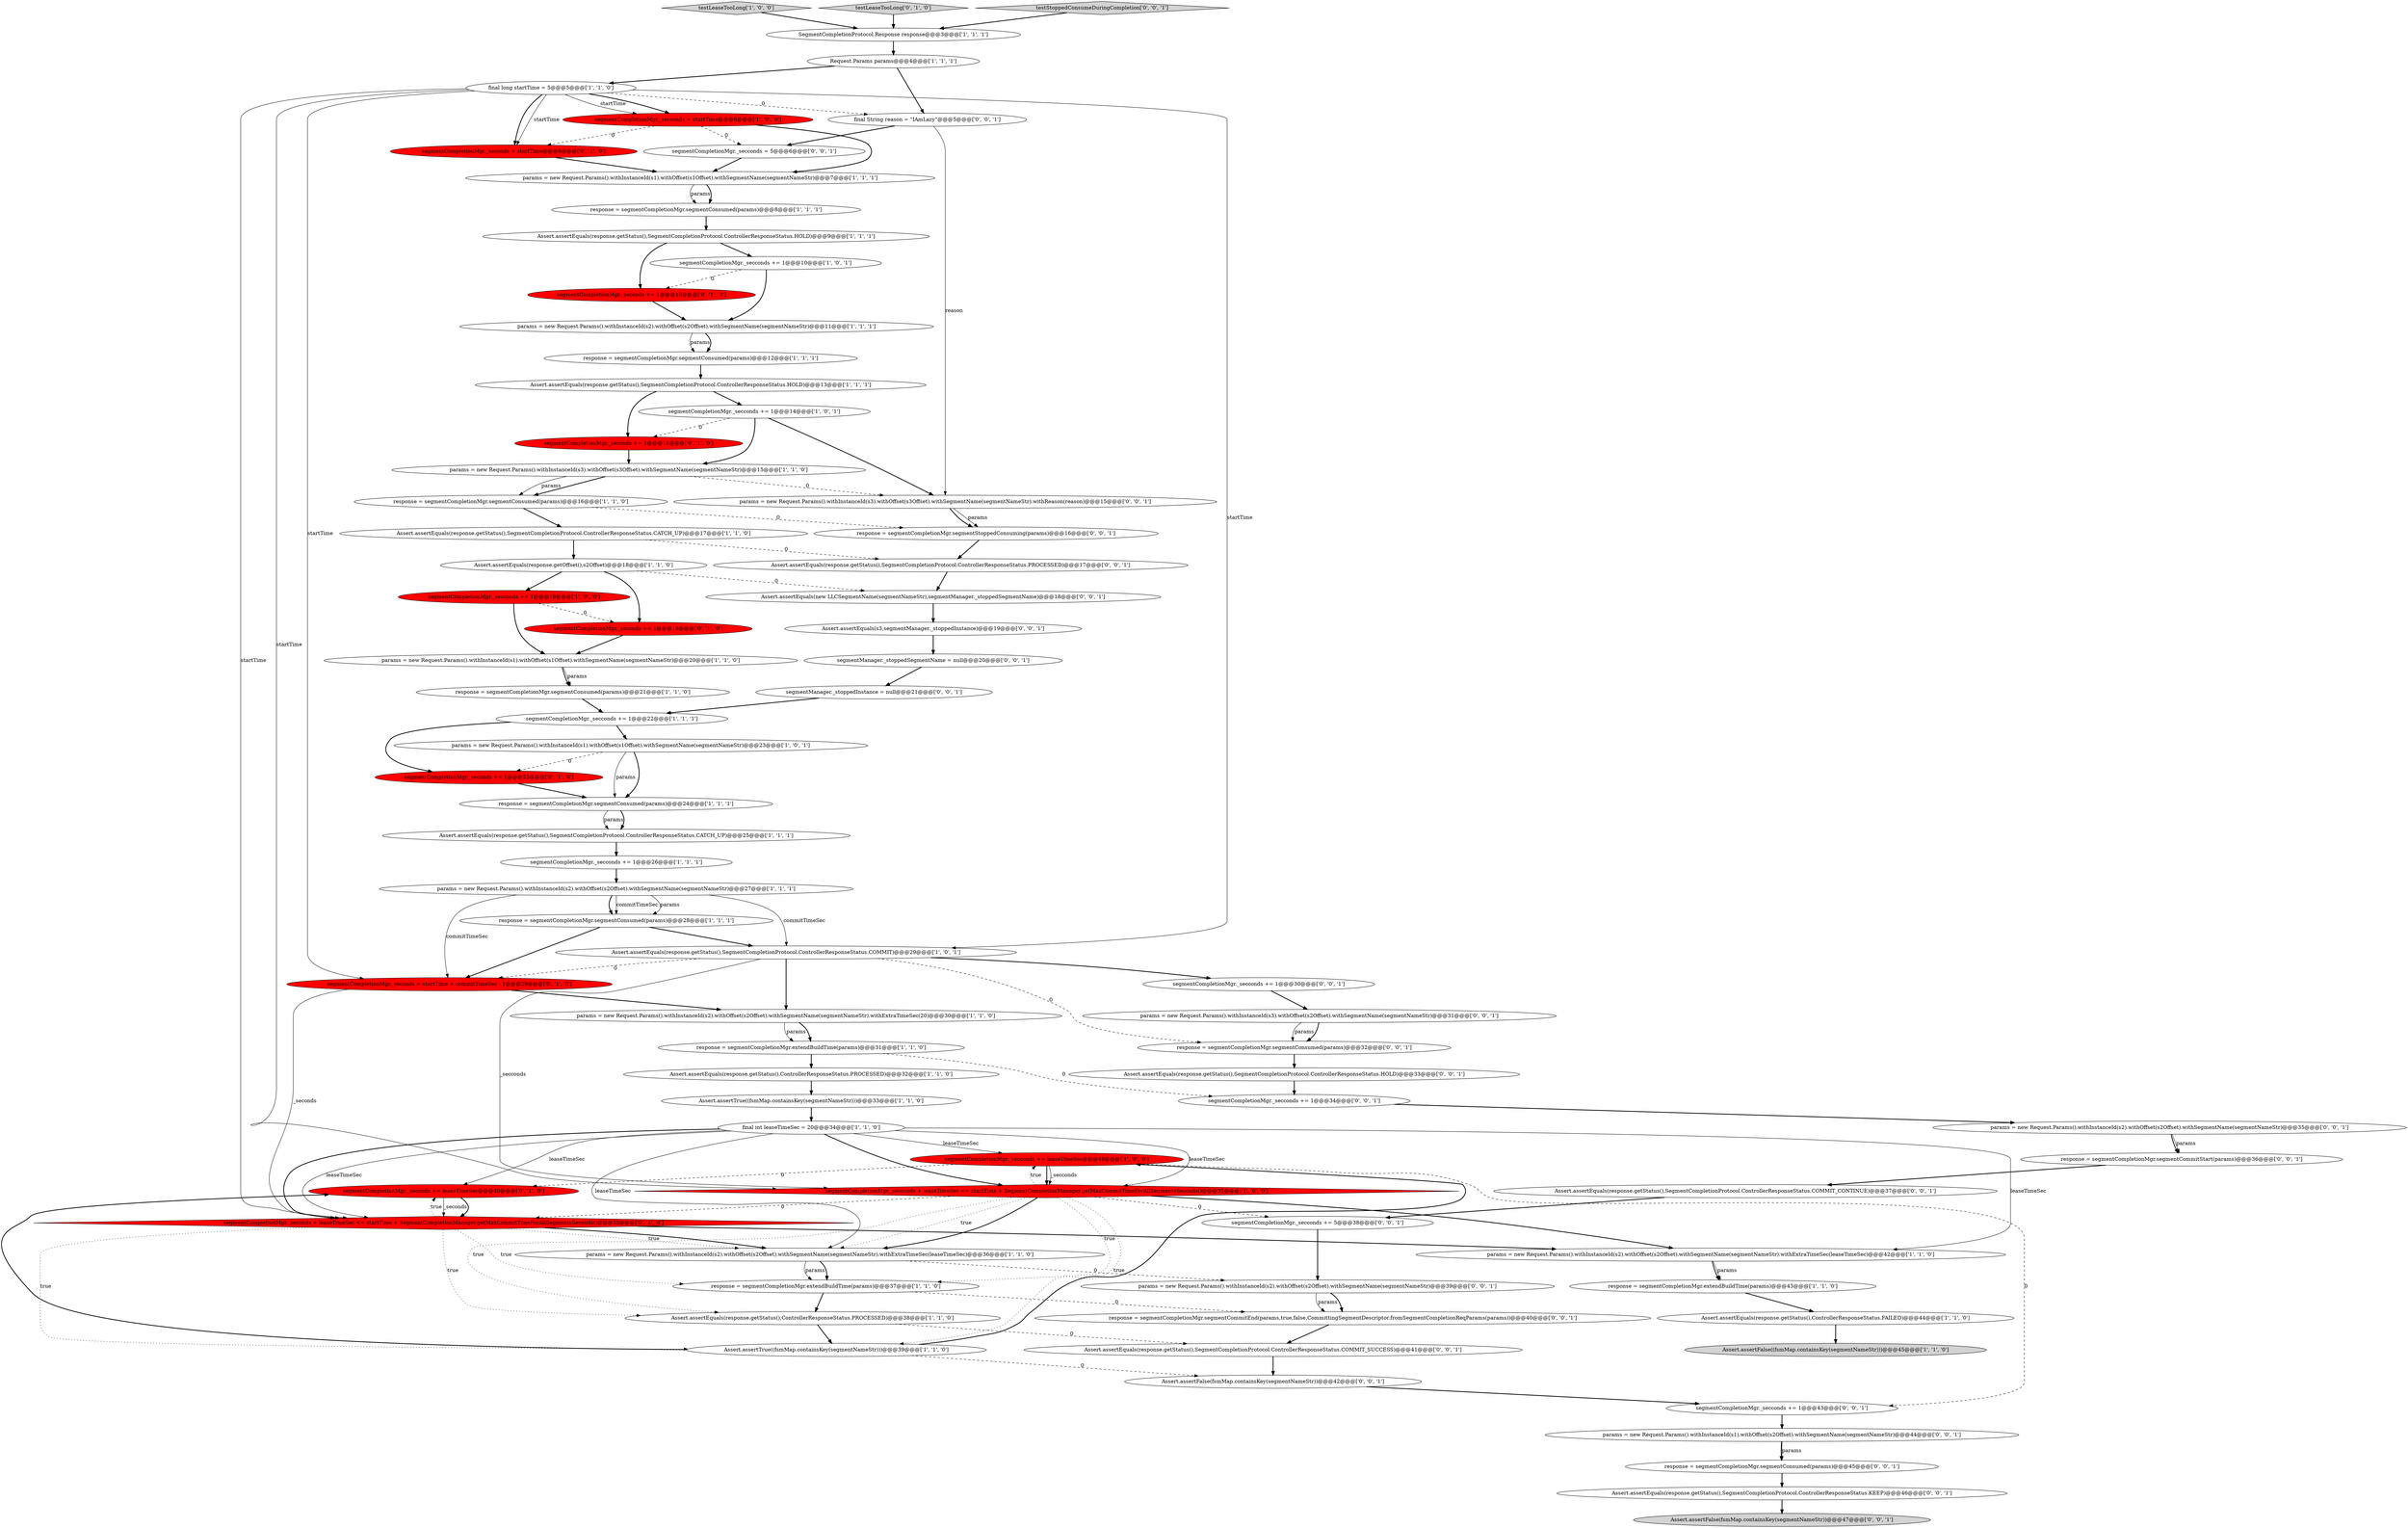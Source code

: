 digraph {
61 [style = filled, label = "response = segmentCompletionMgr.segmentConsumed(params)@@@45@@@['0', '0', '1']", fillcolor = white, shape = ellipse image = "AAA0AAABBB3BBB"];
72 [style = filled, label = "params = new Request.Params().withInstanceId(s3).withOffset(s3Offset).withSegmentName(segmentNameStr).withReason(reason)@@@15@@@['0', '0', '1']", fillcolor = white, shape = ellipse image = "AAA0AAABBB3BBB"];
43 [style = filled, label = "segmentCompletionMgr._seconds = startTime@@@6@@@['0', '1', '0']", fillcolor = red, shape = ellipse image = "AAA1AAABBB2BBB"];
48 [style = filled, label = "segmentCompletionMgr._seconds += 1@@@10@@@['0', '1', '0']", fillcolor = red, shape = ellipse image = "AAA1AAABBB2BBB"];
0 [style = filled, label = "response = segmentCompletionMgr.segmentConsumed(params)@@@21@@@['1', '1', '0']", fillcolor = white, shape = ellipse image = "AAA0AAABBB1BBB"];
19 [style = filled, label = "response = segmentCompletionMgr.segmentConsumed(params)@@@28@@@['1', '1', '1']", fillcolor = white, shape = ellipse image = "AAA0AAABBB1BBB"];
44 [style = filled, label = "segmentCompletionMgr._seconds + leaseTimeSec <= startTime + SegmentCompletionManager.getMaxCommitTimeForAllSegmentsSeconds()@@@35@@@['0', '1', '0']", fillcolor = red, shape = diamond image = "AAA1AAABBB2BBB"];
29 [style = filled, label = "Assert.assertEquals(response.getStatus(),ControllerResponseStatus.PROCESSED)@@@38@@@['1', '1', '0']", fillcolor = white, shape = ellipse image = "AAA0AAABBB1BBB"];
1 [style = filled, label = "segmentCompletionMgr._secconds += 1@@@26@@@['1', '1', '1']", fillcolor = white, shape = ellipse image = "AAA0AAABBB1BBB"];
28 [style = filled, label = "testLeaseTooLong['1', '0', '0']", fillcolor = lightgray, shape = diamond image = "AAA0AAABBB1BBB"];
33 [style = filled, label = "Assert.assertEquals(response.getStatus(),SegmentCompletionProtocol.ControllerResponseStatus.COMMIT)@@@29@@@['1', '0', '1']", fillcolor = white, shape = ellipse image = "AAA0AAABBB1BBB"];
63 [style = filled, label = "segmentCompletionMgr._secconds += 1@@@43@@@['0', '0', '1']", fillcolor = white, shape = ellipse image = "AAA0AAABBB3BBB"];
67 [style = filled, label = "Assert.assertFalse(fsmMap.containsKey(segmentNameStr))@@@47@@@['0', '0', '1']", fillcolor = lightgray, shape = ellipse image = "AAA0AAABBB3BBB"];
78 [style = filled, label = "segmentManager._stoppedSegmentName = null@@@20@@@['0', '0', '1']", fillcolor = white, shape = ellipse image = "AAA0AAABBB3BBB"];
10 [style = filled, label = "final long startTime = 5@@@5@@@['1', '1', '0']", fillcolor = white, shape = ellipse image = "AAA0AAABBB1BBB"];
50 [style = filled, label = "testLeaseTooLong['0', '1', '0']", fillcolor = lightgray, shape = diamond image = "AAA0AAABBB2BBB"];
40 [style = filled, label = "response = segmentCompletionMgr.segmentConsumed(params)@@@8@@@['1', '1', '1']", fillcolor = white, shape = ellipse image = "AAA0AAABBB1BBB"];
8 [style = filled, label = "response = segmentCompletionMgr.segmentConsumed(params)@@@12@@@['1', '1', '1']", fillcolor = white, shape = ellipse image = "AAA0AAABBB1BBB"];
9 [style = filled, label = "params = new Request.Params().withInstanceId(s1).withOffset(s1Offset).withSegmentName(segmentNameStr)@@@23@@@['1', '0', '1']", fillcolor = white, shape = ellipse image = "AAA0AAABBB1BBB"];
51 [style = filled, label = "segmentCompletionMgr._seconds += 1@@@14@@@['0', '1', '0']", fillcolor = red, shape = ellipse image = "AAA1AAABBB2BBB"];
52 [style = filled, label = "segmentCompletionMgr._secconds = 5@@@6@@@['0', '0', '1']", fillcolor = white, shape = ellipse image = "AAA0AAABBB3BBB"];
53 [style = filled, label = "Assert.assertEquals(response.getStatus(),SegmentCompletionProtocol.ControllerResponseStatus.HOLD)@@@33@@@['0', '0', '1']", fillcolor = white, shape = ellipse image = "AAA0AAABBB3BBB"];
30 [style = filled, label = "Assert.assertEquals(response.getStatus(),SegmentCompletionProtocol.ControllerResponseStatus.HOLD)@@@9@@@['1', '1', '1']", fillcolor = white, shape = ellipse image = "AAA0AAABBB1BBB"];
17 [style = filled, label = "Assert.assertEquals(response.getStatus(),SegmentCompletionProtocol.ControllerResponseStatus.CATCH_UP)@@@17@@@['1', '1', '0']", fillcolor = white, shape = ellipse image = "AAA0AAABBB1BBB"];
62 [style = filled, label = "segmentManager._stoppedInstance = null@@@21@@@['0', '0', '1']", fillcolor = white, shape = ellipse image = "AAA0AAABBB3BBB"];
3 [style = filled, label = "segmentCompletionMgr._secconds = startTime@@@6@@@['1', '0', '0']", fillcolor = red, shape = ellipse image = "AAA1AAABBB1BBB"];
12 [style = filled, label = "SegmentCompletionProtocol.Response response@@@3@@@['1', '1', '1']", fillcolor = white, shape = ellipse image = "AAA0AAABBB1BBB"];
71 [style = filled, label = "params = new Request.Params().withInstanceId(s1).withOffset(s2Offset).withSegmentName(segmentNameStr)@@@44@@@['0', '0', '1']", fillcolor = white, shape = ellipse image = "AAA0AAABBB3BBB"];
56 [style = filled, label = "response = segmentCompletionMgr.segmentStoppedConsuming(params)@@@16@@@['0', '0', '1']", fillcolor = white, shape = ellipse image = "AAA0AAABBB3BBB"];
6 [style = filled, label = "params = new Request.Params().withInstanceId(s2).withOffset(s2Offset).withSegmentName(segmentNameStr).withExtraTimeSec(leaseTimeSec)@@@42@@@['1', '1', '0']", fillcolor = white, shape = ellipse image = "AAA0AAABBB1BBB"];
59 [style = filled, label = "params = new Request.Params().withInstanceId(s2).withOffset(s2Offset).withSegmentName(segmentNameStr)@@@35@@@['0', '0', '1']", fillcolor = white, shape = ellipse image = "AAA0AAABBB3BBB"];
23 [style = filled, label = "final int leaseTimeSec = 20@@@34@@@['1', '1', '0']", fillcolor = white, shape = ellipse image = "AAA0AAABBB1BBB"];
77 [style = filled, label = "params = new Request.Params().withInstanceId(s2).withOffset(s2Offset).withSegmentName(segmentNameStr)@@@39@@@['0', '0', '1']", fillcolor = white, shape = ellipse image = "AAA0AAABBB3BBB"];
24 [style = filled, label = "params = new Request.Params().withInstanceId(s2).withOffset(s2Offset).withSegmentName(segmentNameStr)@@@11@@@['1', '1', '1']", fillcolor = white, shape = ellipse image = "AAA0AAABBB1BBB"];
31 [style = filled, label = "Request.Params params@@@4@@@['1', '1', '1']", fillcolor = white, shape = ellipse image = "AAA0AAABBB1BBB"];
74 [style = filled, label = "Assert.assertEquals(response.getStatus(),SegmentCompletionProtocol.ControllerResponseStatus.KEEP)@@@46@@@['0', '0', '1']", fillcolor = white, shape = ellipse image = "AAA0AAABBB3BBB"];
36 [style = filled, label = "segmentCompletionMgr._secconds += 1@@@19@@@['1', '0', '0']", fillcolor = red, shape = ellipse image = "AAA1AAABBB1BBB"];
70 [style = filled, label = "testStoppedConsumeDuringCompletion['0', '0', '1']", fillcolor = lightgray, shape = diamond image = "AAA0AAABBB3BBB"];
55 [style = filled, label = "Assert.assertEquals(response.getStatus(),SegmentCompletionProtocol.ControllerResponseStatus.COMMIT_CONTINUE)@@@37@@@['0', '0', '1']", fillcolor = white, shape = ellipse image = "AAA0AAABBB3BBB"];
79 [style = filled, label = "segmentCompletionMgr._secconds += 1@@@30@@@['0', '0', '1']", fillcolor = white, shape = ellipse image = "AAA0AAABBB3BBB"];
68 [style = filled, label = "params = new Request.Params().withInstanceId(s3).withOffset(s2Offset).withSegmentName(segmentNameStr)@@@31@@@['0', '0', '1']", fillcolor = white, shape = ellipse image = "AAA0AAABBB3BBB"];
26 [style = filled, label = "Assert.assertEquals(response.getStatus(),SegmentCompletionProtocol.ControllerResponseStatus.CATCH_UP)@@@25@@@['1', '1', '1']", fillcolor = white, shape = ellipse image = "AAA0AAABBB1BBB"];
4 [style = filled, label = "response = segmentCompletionMgr.extendBuildTime(params)@@@31@@@['1', '1', '0']", fillcolor = white, shape = ellipse image = "AAA0AAABBB1BBB"];
64 [style = filled, label = "Assert.assertEquals(new LLCSegmentName(segmentNameStr),segmentManager._stoppedSegmentName)@@@18@@@['0', '0', '1']", fillcolor = white, shape = ellipse image = "AAA0AAABBB3BBB"];
60 [style = filled, label = "Assert.assertEquals(response.getStatus(),SegmentCompletionProtocol.ControllerResponseStatus.COMMIT_SUCCESS)@@@41@@@['0', '0', '1']", fillcolor = white, shape = ellipse image = "AAA0AAABBB3BBB"];
65 [style = filled, label = "response = segmentCompletionMgr.segmentCommitStart(params)@@@36@@@['0', '0', '1']", fillcolor = white, shape = ellipse image = "AAA0AAABBB3BBB"];
18 [style = filled, label = "segmentCompletionMgr._secconds += 1@@@10@@@['1', '0', '1']", fillcolor = white, shape = ellipse image = "AAA0AAABBB1BBB"];
2 [style = filled, label = "params = new Request.Params().withInstanceId(s2).withOffset(s2Offset).withSegmentName(segmentNameStr).withExtraTimeSec(20)@@@30@@@['1', '1', '0']", fillcolor = white, shape = ellipse image = "AAA0AAABBB1BBB"];
49 [style = filled, label = "segmentCompletionMgr._seconds += 1@@@19@@@['0', '1', '0']", fillcolor = red, shape = ellipse image = "AAA1AAABBB2BBB"];
41 [style = filled, label = "Assert.assertEquals(response.getOffset(),s2Offset)@@@18@@@['1', '1', '0']", fillcolor = white, shape = ellipse image = "AAA0AAABBB1BBB"];
57 [style = filled, label = "response = segmentCompletionMgr.segmentCommitEnd(params,true,false,CommittingSegmentDescriptor.fromSegmentCompletionReqParams(params))@@@40@@@['0', '0', '1']", fillcolor = white, shape = ellipse image = "AAA0AAABBB3BBB"];
20 [style = filled, label = "params = new Request.Params().withInstanceId(s2).withOffset(s2Offset).withSegmentName(segmentNameStr)@@@27@@@['1', '1', '1']", fillcolor = white, shape = ellipse image = "AAA0AAABBB1BBB"];
34 [style = filled, label = "response = segmentCompletionMgr.extendBuildTime(params)@@@43@@@['1', '1', '0']", fillcolor = white, shape = ellipse image = "AAA0AAABBB1BBB"];
5 [style = filled, label = "params = new Request.Params().withInstanceId(s2).withOffset(s2Offset).withSegmentName(segmentNameStr).withExtraTimeSec(leaseTimeSec)@@@36@@@['1', '1', '0']", fillcolor = white, shape = ellipse image = "AAA0AAABBB1BBB"];
54 [style = filled, label = "Assert.assertEquals(response.getStatus(),SegmentCompletionProtocol.ControllerResponseStatus.PROCESSED)@@@17@@@['0', '0', '1']", fillcolor = white, shape = ellipse image = "AAA0AAABBB3BBB"];
37 [style = filled, label = "Assert.assertEquals(response.getStatus(),ControllerResponseStatus.FAILED)@@@44@@@['1', '1', '0']", fillcolor = white, shape = ellipse image = "AAA0AAABBB1BBB"];
39 [style = filled, label = "segmentCompletionMgr._secconds += leaseTimeSec@@@40@@@['1', '0', '0']", fillcolor = red, shape = ellipse image = "AAA1AAABBB1BBB"];
14 [style = filled, label = "params = new Request.Params().withInstanceId(s3).withOffset(s3Offset).withSegmentName(segmentNameStr)@@@15@@@['1', '1', '0']", fillcolor = white, shape = ellipse image = "AAA0AAABBB1BBB"];
35 [style = filled, label = "segmentCompletionMgr._secconds += 1@@@22@@@['1', '1', '1']", fillcolor = white, shape = ellipse image = "AAA0AAABBB1BBB"];
38 [style = filled, label = "segmentCompletionMgr._secconds += 1@@@14@@@['1', '0', '1']", fillcolor = white, shape = ellipse image = "AAA0AAABBB1BBB"];
7 [style = filled, label = "Assert.assertEquals(response.getStatus(),ControllerResponseStatus.PROCESSED)@@@32@@@['1', '1', '0']", fillcolor = white, shape = ellipse image = "AAA0AAABBB1BBB"];
73 [style = filled, label = "Assert.assertFalse(fsmMap.containsKey(segmentNameStr))@@@42@@@['0', '0', '1']", fillcolor = white, shape = ellipse image = "AAA0AAABBB3BBB"];
22 [style = filled, label = "Assert.assertTrue((fsmMap.containsKey(segmentNameStr)))@@@39@@@['1', '1', '0']", fillcolor = white, shape = ellipse image = "AAA0AAABBB1BBB"];
21 [style = filled, label = "params = new Request.Params().withInstanceId(s1).withOffset(s1Offset).withSegmentName(segmentNameStr)@@@20@@@['1', '1', '0']", fillcolor = white, shape = ellipse image = "AAA0AAABBB1BBB"];
27 [style = filled, label = "response = segmentCompletionMgr.extendBuildTime(params)@@@37@@@['1', '1', '0']", fillcolor = white, shape = ellipse image = "AAA0AAABBB1BBB"];
75 [style = filled, label = "segmentCompletionMgr._secconds += 1@@@34@@@['0', '0', '1']", fillcolor = white, shape = ellipse image = "AAA0AAABBB3BBB"];
11 [style = filled, label = "Assert.assertEquals(response.getStatus(),SegmentCompletionProtocol.ControllerResponseStatus.HOLD)@@@13@@@['1', '1', '1']", fillcolor = white, shape = ellipse image = "AAA0AAABBB1BBB"];
46 [style = filled, label = "segmentCompletionMgr._seconds = startTime + commitTimeSec - 1@@@29@@@['0', '1', '0']", fillcolor = red, shape = ellipse image = "AAA1AAABBB2BBB"];
25 [style = filled, label = "response = segmentCompletionMgr.segmentConsumed(params)@@@16@@@['1', '1', '0']", fillcolor = white, shape = ellipse image = "AAA0AAABBB1BBB"];
42 [style = filled, label = "Assert.assertFalse((fsmMap.containsKey(segmentNameStr)))@@@45@@@['1', '1', '0']", fillcolor = lightgray, shape = ellipse image = "AAA0AAABBB1BBB"];
45 [style = filled, label = "segmentCompletionMgr._seconds += leaseTimeSec@@@40@@@['0', '1', '0']", fillcolor = red, shape = ellipse image = "AAA1AAABBB2BBB"];
69 [style = filled, label = "final String reason = \"IAmLazy\"@@@5@@@['0', '0', '1']", fillcolor = white, shape = ellipse image = "AAA0AAABBB3BBB"];
76 [style = filled, label = "segmentCompletionMgr._secconds += 5@@@38@@@['0', '0', '1']", fillcolor = white, shape = ellipse image = "AAA0AAABBB3BBB"];
13 [style = filled, label = "segmentCompletionMgr._secconds + leaseTimeSec <= startTime + SegmentCompletionManager.getMaxCommitTimeForAllSegmentsSeconds()@@@35@@@['1', '0', '0']", fillcolor = red, shape = diamond image = "AAA1AAABBB1BBB"];
15 [style = filled, label = "response = segmentCompletionMgr.segmentConsumed(params)@@@24@@@['1', '1', '1']", fillcolor = white, shape = ellipse image = "AAA0AAABBB1BBB"];
66 [style = filled, label = "Assert.assertEquals(s3,segmentManager._stoppedInstance)@@@19@@@['0', '0', '1']", fillcolor = white, shape = ellipse image = "AAA0AAABBB3BBB"];
58 [style = filled, label = "response = segmentCompletionMgr.segmentConsumed(params)@@@32@@@['0', '0', '1']", fillcolor = white, shape = ellipse image = "AAA0AAABBB3BBB"];
47 [style = filled, label = "segmentCompletionMgr._seconds += 1@@@23@@@['0', '1', '0']", fillcolor = red, shape = ellipse image = "AAA1AAABBB2BBB"];
16 [style = filled, label = "Assert.assertTrue((fsmMap.containsKey(segmentNameStr)))@@@33@@@['1', '1', '0']", fillcolor = white, shape = ellipse image = "AAA0AAABBB1BBB"];
32 [style = filled, label = "params = new Request.Params().withInstanceId(s1).withOffset(s1Offset).withSegmentName(segmentNameStr)@@@7@@@['1', '1', '1']", fillcolor = white, shape = ellipse image = "AAA0AAABBB1BBB"];
22->73 [style = dashed, label="0"];
25->56 [style = dashed, label="0"];
6->34 [style = solid, label="params"];
14->25 [style = bold, label=""];
45->44 [style = solid, label="_seconds"];
20->33 [style = solid, label="commitTimeSec"];
13->27 [style = dotted, label="true"];
46->2 [style = bold, label=""];
24->8 [style = solid, label="params"];
46->44 [style = solid, label="_seconds"];
1->20 [style = bold, label=""];
4->75 [style = dashed, label="0"];
13->5 [style = dotted, label="true"];
2->4 [style = solid, label="params"];
23->39 [style = solid, label="leaseTimeSec"];
68->58 [style = solid, label="params"];
30->18 [style = bold, label=""];
27->57 [style = dashed, label="0"];
56->54 [style = bold, label=""];
38->72 [style = bold, label=""];
74->67 [style = bold, label=""];
23->13 [style = bold, label=""];
7->16 [style = bold, label=""];
50->12 [style = bold, label=""];
10->43 [style = solid, label="startTime"];
23->13 [style = solid, label="leaseTimeSec"];
39->45 [style = dashed, label="0"];
53->75 [style = bold, label=""];
8->11 [style = bold, label=""];
48->24 [style = bold, label=""];
70->12 [style = bold, label=""];
41->64 [style = dashed, label="0"];
23->44 [style = bold, label=""];
13->39 [style = dotted, label="true"];
61->74 [style = bold, label=""];
31->69 [style = bold, label=""];
11->51 [style = bold, label=""];
75->59 [style = bold, label=""];
21->0 [style = bold, label=""];
66->78 [style = bold, label=""];
10->69 [style = dashed, label="0"];
17->41 [style = bold, label=""];
26->1 [style = bold, label=""];
43->32 [style = bold, label=""];
57->60 [style = bold, label=""];
41->49 [style = bold, label=""];
2->4 [style = bold, label=""];
44->5 [style = dotted, label="true"];
55->76 [style = bold, label=""];
71->61 [style = bold, label=""];
13->44 [style = dashed, label="0"];
51->14 [style = bold, label=""];
13->22 [style = dotted, label="true"];
14->25 [style = solid, label="params"];
13->29 [style = dotted, label="true"];
21->0 [style = solid, label="params"];
10->3 [style = solid, label="startTime"];
23->44 [style = solid, label="leaseTimeSec"];
38->51 [style = dashed, label="0"];
64->66 [style = bold, label=""];
13->5 [style = bold, label=""];
10->44 [style = solid, label="startTime"];
65->55 [style = bold, label=""];
19->46 [style = bold, label=""];
24->8 [style = bold, label=""];
27->29 [style = bold, label=""];
20->19 [style = bold, label=""];
10->33 [style = solid, label="startTime"];
14->72 [style = dashed, label="0"];
12->31 [style = bold, label=""];
44->29 [style = dotted, label="true"];
59->65 [style = solid, label="params"];
36->49 [style = dashed, label="0"];
44->45 [style = dotted, label="true"];
19->33 [style = bold, label=""];
54->64 [style = bold, label=""];
20->19 [style = solid, label="commitTimeSec"];
73->63 [style = bold, label=""];
18->24 [style = bold, label=""];
72->56 [style = solid, label="params"];
6->34 [style = bold, label=""];
10->43 [style = bold, label=""];
22->45 [style = bold, label=""];
23->6 [style = solid, label="leaseTimeSec"];
35->9 [style = bold, label=""];
39->13 [style = bold, label=""];
69->72 [style = solid, label="reason"];
59->65 [style = bold, label=""];
5->27 [style = solid, label="params"];
33->13 [style = solid, label="_secconds"];
63->71 [style = bold, label=""];
16->23 [style = bold, label=""];
62->35 [style = bold, label=""];
28->12 [style = bold, label=""];
32->40 [style = solid, label="params"];
18->48 [style = dashed, label="0"];
13->76 [style = dashed, label="0"];
25->17 [style = bold, label=""];
45->44 [style = bold, label=""];
39->13 [style = solid, label="_secconds"];
4->7 [style = bold, label=""];
39->63 [style = dashed, label="0"];
77->57 [style = solid, label="params"];
33->79 [style = bold, label=""];
41->36 [style = bold, label=""];
72->56 [style = bold, label=""];
58->53 [style = bold, label=""];
44->22 [style = dotted, label="true"];
31->10 [style = bold, label=""];
23->5 [style = solid, label="leaseTimeSec"];
5->77 [style = dashed, label="0"];
32->40 [style = bold, label=""];
10->13 [style = solid, label="startTime"];
22->39 [style = bold, label=""];
40->30 [style = bold, label=""];
10->46 [style = solid, label="startTime"];
13->6 [style = bold, label=""];
78->62 [style = bold, label=""];
79->68 [style = bold, label=""];
33->58 [style = dashed, label="0"];
15->26 [style = solid, label="params"];
44->5 [style = bold, label=""];
33->2 [style = bold, label=""];
37->42 [style = bold, label=""];
20->46 [style = solid, label="commitTimeSec"];
3->52 [style = dashed, label="0"];
44->6 [style = bold, label=""];
11->38 [style = bold, label=""];
47->15 [style = bold, label=""];
77->57 [style = bold, label=""];
71->61 [style = solid, label="params"];
76->77 [style = bold, label=""];
10->3 [style = bold, label=""];
33->46 [style = dashed, label="0"];
49->21 [style = bold, label=""];
38->14 [style = bold, label=""];
15->26 [style = bold, label=""];
9->47 [style = dashed, label="0"];
36->21 [style = bold, label=""];
34->37 [style = bold, label=""];
52->32 [style = bold, label=""];
9->15 [style = bold, label=""];
60->73 [style = bold, label=""];
3->43 [style = dashed, label="0"];
35->47 [style = bold, label=""];
0->35 [style = bold, label=""];
5->27 [style = bold, label=""];
29->22 [style = bold, label=""];
30->48 [style = bold, label=""];
69->52 [style = bold, label=""];
3->32 [style = bold, label=""];
29->60 [style = dashed, label="0"];
20->19 [style = solid, label="params"];
9->15 [style = solid, label="params"];
44->27 [style = dotted, label="true"];
23->45 [style = solid, label="leaseTimeSec"];
17->54 [style = dashed, label="0"];
68->58 [style = bold, label=""];
}
